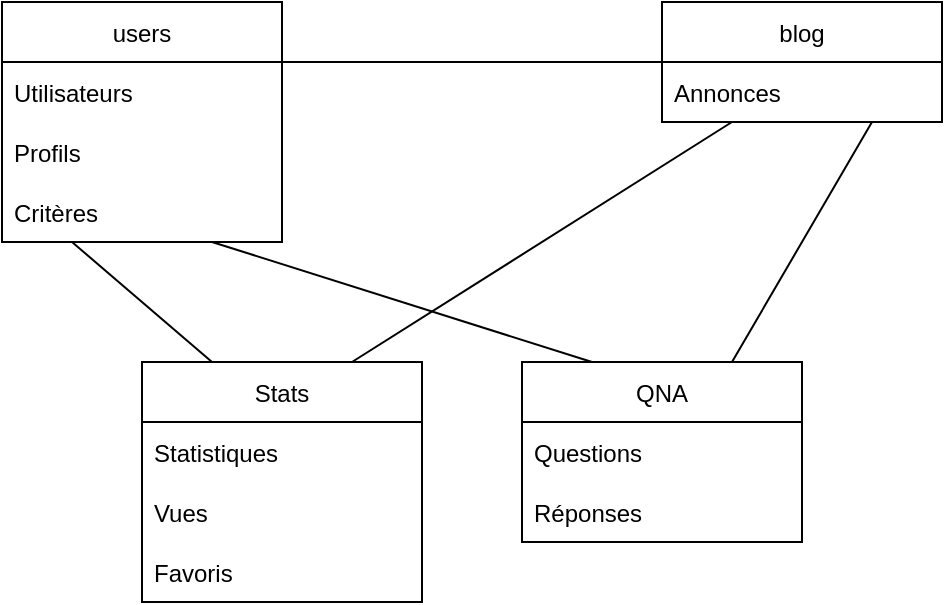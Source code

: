 <mxfile version="16.1.0" type="device"><diagram id="ymMMjOoI3W2nE0dr3zmY" name="Page-1"><mxGraphModel dx="1422" dy="762" grid="1" gridSize="10" guides="1" tooltips="1" connect="1" arrows="1" fold="1" page="1" pageScale="1" pageWidth="827" pageHeight="1169" math="0" shadow="0"><root><mxCell id="0"/><mxCell id="1" parent="0"/><mxCell id="fNhhv2KpbbugW25LGTx7-20" style="edgeStyle=none;rounded=0;orthogonalLoop=1;jettySize=auto;html=1;exitX=0.75;exitY=0;exitDx=0;exitDy=0;entryX=0.75;entryY=1;entryDx=0;entryDy=0;endArrow=none;endFill=0;" edge="1" parent="1" source="fNhhv2KpbbugW25LGTx7-1" target="fNhhv2KpbbugW25LGTx7-9"><mxGeometry relative="1" as="geometry"/></mxCell><mxCell id="fNhhv2KpbbugW25LGTx7-21" style="edgeStyle=none;rounded=0;orthogonalLoop=1;jettySize=auto;html=1;exitX=0.25;exitY=0;exitDx=0;exitDy=0;entryX=0.75;entryY=1;entryDx=0;entryDy=0;endArrow=none;endFill=0;" edge="1" parent="1" source="fNhhv2KpbbugW25LGTx7-1" target="fNhhv2KpbbugW25LGTx7-13"><mxGeometry relative="1" as="geometry"/></mxCell><mxCell id="fNhhv2KpbbugW25LGTx7-1" value="QNA" style="swimlane;fontStyle=0;childLayout=stackLayout;horizontal=1;startSize=30;horizontalStack=0;resizeParent=1;resizeParentMax=0;resizeLast=0;collapsible=1;marginBottom=0;" vertex="1" parent="1"><mxGeometry x="420" y="430" width="140" height="90" as="geometry"><mxRectangle x="400" y="430" width="60" height="30" as="alternateBounds"/></mxGeometry></mxCell><mxCell id="fNhhv2KpbbugW25LGTx7-3" value="Questions" style="text;strokeColor=none;fillColor=none;align=left;verticalAlign=middle;spacingLeft=4;spacingRight=4;overflow=hidden;points=[[0,0.5],[1,0.5]];portConstraint=eastwest;rotatable=0;" vertex="1" parent="fNhhv2KpbbugW25LGTx7-1"><mxGeometry y="30" width="140" height="30" as="geometry"/></mxCell><mxCell id="fNhhv2KpbbugW25LGTx7-2" value="Réponses" style="text;strokeColor=none;fillColor=none;align=left;verticalAlign=middle;spacingLeft=4;spacingRight=4;overflow=hidden;points=[[0,0.5],[1,0.5]];portConstraint=eastwest;rotatable=0;" vertex="1" parent="fNhhv2KpbbugW25LGTx7-1"><mxGeometry y="60" width="140" height="30" as="geometry"/></mxCell><mxCell id="fNhhv2KpbbugW25LGTx7-18" style="edgeStyle=none;rounded=0;orthogonalLoop=1;jettySize=auto;html=1;exitX=0.25;exitY=0;exitDx=0;exitDy=0;entryX=0.25;entryY=1;entryDx=0;entryDy=0;endArrow=none;endFill=0;" edge="1" parent="1" source="fNhhv2KpbbugW25LGTx7-5" target="fNhhv2KpbbugW25LGTx7-13"><mxGeometry relative="1" as="geometry"/></mxCell><mxCell id="fNhhv2KpbbugW25LGTx7-19" style="edgeStyle=none;rounded=0;orthogonalLoop=1;jettySize=auto;html=1;exitX=0.75;exitY=0;exitDx=0;exitDy=0;entryX=0.25;entryY=1;entryDx=0;entryDy=0;endArrow=none;endFill=0;" edge="1" parent="1" source="fNhhv2KpbbugW25LGTx7-5" target="fNhhv2KpbbugW25LGTx7-9"><mxGeometry relative="1" as="geometry"/></mxCell><mxCell id="fNhhv2KpbbugW25LGTx7-5" value="Stats" style="swimlane;fontStyle=0;childLayout=stackLayout;horizontal=1;startSize=30;horizontalStack=0;resizeParent=1;resizeParentMax=0;resizeLast=0;collapsible=1;marginBottom=0;" vertex="1" parent="1"><mxGeometry x="230" y="430" width="140" height="120" as="geometry"><mxRectangle x="230" y="430" width="60" height="30" as="alternateBounds"/></mxGeometry></mxCell><mxCell id="fNhhv2KpbbugW25LGTx7-6" value="Statistiques" style="text;strokeColor=none;fillColor=none;align=left;verticalAlign=middle;spacingLeft=4;spacingRight=4;overflow=hidden;points=[[0,0.5],[1,0.5]];portConstraint=eastwest;rotatable=0;" vertex="1" parent="fNhhv2KpbbugW25LGTx7-5"><mxGeometry y="30" width="140" height="30" as="geometry"/></mxCell><mxCell id="fNhhv2KpbbugW25LGTx7-7" value="Vues" style="text;strokeColor=none;fillColor=none;align=left;verticalAlign=middle;spacingLeft=4;spacingRight=4;overflow=hidden;points=[[0,0.5],[1,0.5]];portConstraint=eastwest;rotatable=0;" vertex="1" parent="fNhhv2KpbbugW25LGTx7-5"><mxGeometry y="60" width="140" height="30" as="geometry"/></mxCell><mxCell id="fNhhv2KpbbugW25LGTx7-8" value="Favoris" style="text;strokeColor=none;fillColor=none;align=left;verticalAlign=middle;spacingLeft=4;spacingRight=4;overflow=hidden;points=[[0,0.5],[1,0.5]];portConstraint=eastwest;rotatable=0;" vertex="1" parent="fNhhv2KpbbugW25LGTx7-5"><mxGeometry y="90" width="140" height="30" as="geometry"/></mxCell><mxCell id="fNhhv2KpbbugW25LGTx7-9" value="blog" style="swimlane;fontStyle=0;childLayout=stackLayout;horizontal=1;startSize=30;horizontalStack=0;resizeParent=1;resizeParentMax=0;resizeLast=0;collapsible=1;marginBottom=0;" vertex="1" parent="1"><mxGeometry x="490" y="250" width="140" height="60" as="geometry"><mxRectangle x="500" y="270" width="60" height="30" as="alternateBounds"/></mxGeometry></mxCell><mxCell id="fNhhv2KpbbugW25LGTx7-10" value="Annonces" style="text;strokeColor=none;fillColor=none;align=left;verticalAlign=middle;spacingLeft=4;spacingRight=4;overflow=hidden;points=[[0,0.5],[1,0.5]];portConstraint=eastwest;rotatable=0;" vertex="1" parent="fNhhv2KpbbugW25LGTx7-9"><mxGeometry y="30" width="140" height="30" as="geometry"/></mxCell><mxCell id="fNhhv2KpbbugW25LGTx7-17" style="rounded=0;orthogonalLoop=1;jettySize=auto;html=1;exitX=1;exitY=0.25;exitDx=0;exitDy=0;entryX=0;entryY=0.5;entryDx=0;entryDy=0;endArrow=none;endFill=0;" edge="1" parent="1" source="fNhhv2KpbbugW25LGTx7-13" target="fNhhv2KpbbugW25LGTx7-9"><mxGeometry relative="1" as="geometry"/></mxCell><mxCell id="fNhhv2KpbbugW25LGTx7-13" value="users" style="swimlane;fontStyle=0;childLayout=stackLayout;horizontal=1;startSize=30;horizontalStack=0;resizeParent=1;resizeParentMax=0;resizeLast=0;collapsible=1;marginBottom=0;" vertex="1" parent="1"><mxGeometry x="160" y="250" width="140" height="120" as="geometry"><mxRectangle x="130" y="270" width="60" height="30" as="alternateBounds"/></mxGeometry></mxCell><mxCell id="fNhhv2KpbbugW25LGTx7-14" value="Utilisateurs" style="text;strokeColor=none;fillColor=none;align=left;verticalAlign=middle;spacingLeft=4;spacingRight=4;overflow=hidden;points=[[0,0.5],[1,0.5]];portConstraint=eastwest;rotatable=0;" vertex="1" parent="fNhhv2KpbbugW25LGTx7-13"><mxGeometry y="30" width="140" height="30" as="geometry"/></mxCell><mxCell id="fNhhv2KpbbugW25LGTx7-15" value="Profils" style="text;strokeColor=none;fillColor=none;align=left;verticalAlign=middle;spacingLeft=4;spacingRight=4;overflow=hidden;points=[[0,0.5],[1,0.5]];portConstraint=eastwest;rotatable=0;" vertex="1" parent="fNhhv2KpbbugW25LGTx7-13"><mxGeometry y="60" width="140" height="30" as="geometry"/></mxCell><mxCell id="fNhhv2KpbbugW25LGTx7-16" value="Critères" style="text;strokeColor=none;fillColor=none;align=left;verticalAlign=middle;spacingLeft=4;spacingRight=4;overflow=hidden;points=[[0,0.5],[1,0.5]];portConstraint=eastwest;rotatable=0;" vertex="1" parent="fNhhv2KpbbugW25LGTx7-13"><mxGeometry y="90" width="140" height="30" as="geometry"/></mxCell></root></mxGraphModel></diagram></mxfile>